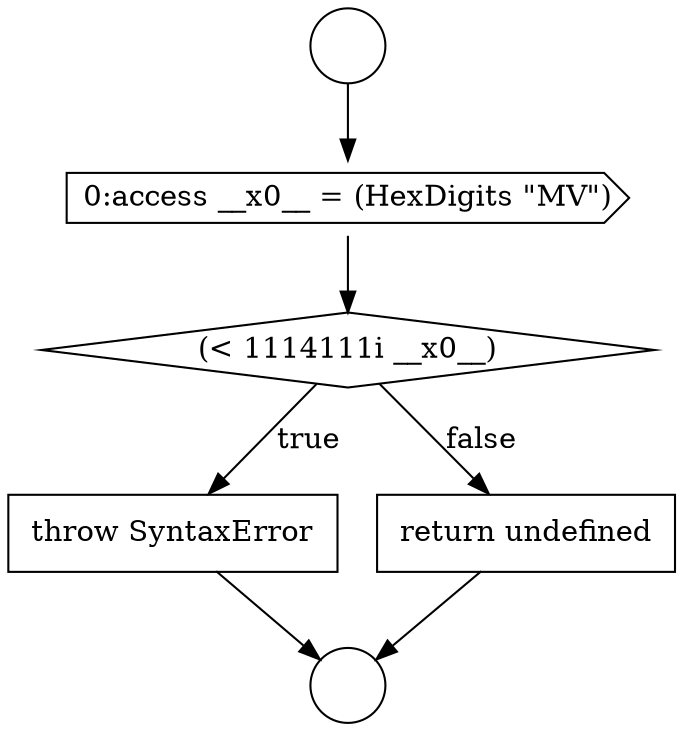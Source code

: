 digraph {
  node16965 [shape=circle label=" " color="black" fillcolor="white" style=filled]
  node16968 [shape=diamond, label=<<font color="black">(&lt; 1114111i __x0__)</font>> color="black" fillcolor="white" style=filled]
  node16969 [shape=none, margin=0, label=<<font color="black">
    <table border="0" cellborder="1" cellspacing="0" cellpadding="10">
      <tr><td align="left">throw SyntaxError</td></tr>
    </table>
  </font>> color="black" fillcolor="white" style=filled]
  node16967 [shape=cds, label=<<font color="black">0:access __x0__ = (HexDigits &quot;MV&quot;)</font>> color="black" fillcolor="white" style=filled]
  node16970 [shape=none, margin=0, label=<<font color="black">
    <table border="0" cellborder="1" cellspacing="0" cellpadding="10">
      <tr><td align="left">return undefined</td></tr>
    </table>
  </font>> color="black" fillcolor="white" style=filled]
  node16966 [shape=circle label=" " color="black" fillcolor="white" style=filled]
  node16970 -> node16966 [ color="black"]
  node16967 -> node16968 [ color="black"]
  node16968 -> node16969 [label=<<font color="black">true</font>> color="black"]
  node16968 -> node16970 [label=<<font color="black">false</font>> color="black"]
  node16969 -> node16966 [ color="black"]
  node16965 -> node16967 [ color="black"]
}
